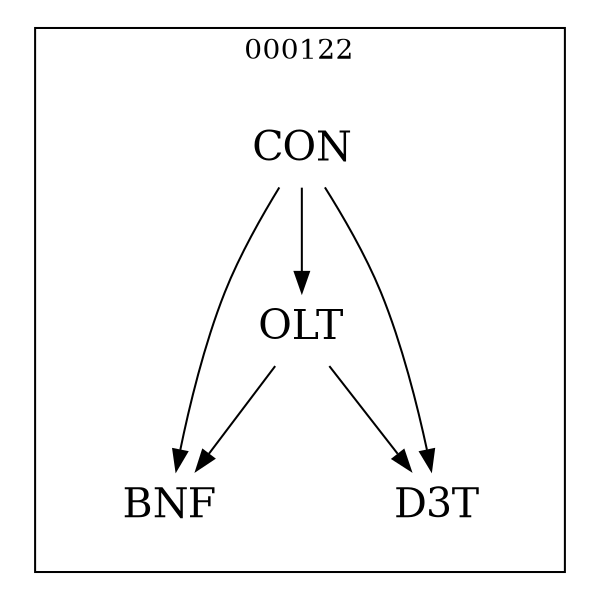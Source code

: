 strict digraph DAGS {
	size = "4,4!" ; ratio ="fill"; subgraph cluster_0{
			labeldoc = "t";
			label = "000122";node	[label= CON, shape = plaintext, fontsize=20] CON;node	[label= BNF, shape = plaintext, fontsize=20] BNF;node	[label= D3T, shape = plaintext, fontsize=20] D3T;node	[label= OLT, shape = plaintext, fontsize=20] OLT;
CON->BNF;
CON->D3T;
CON->OLT;
OLT->BNF;
OLT->D3T;
	}}